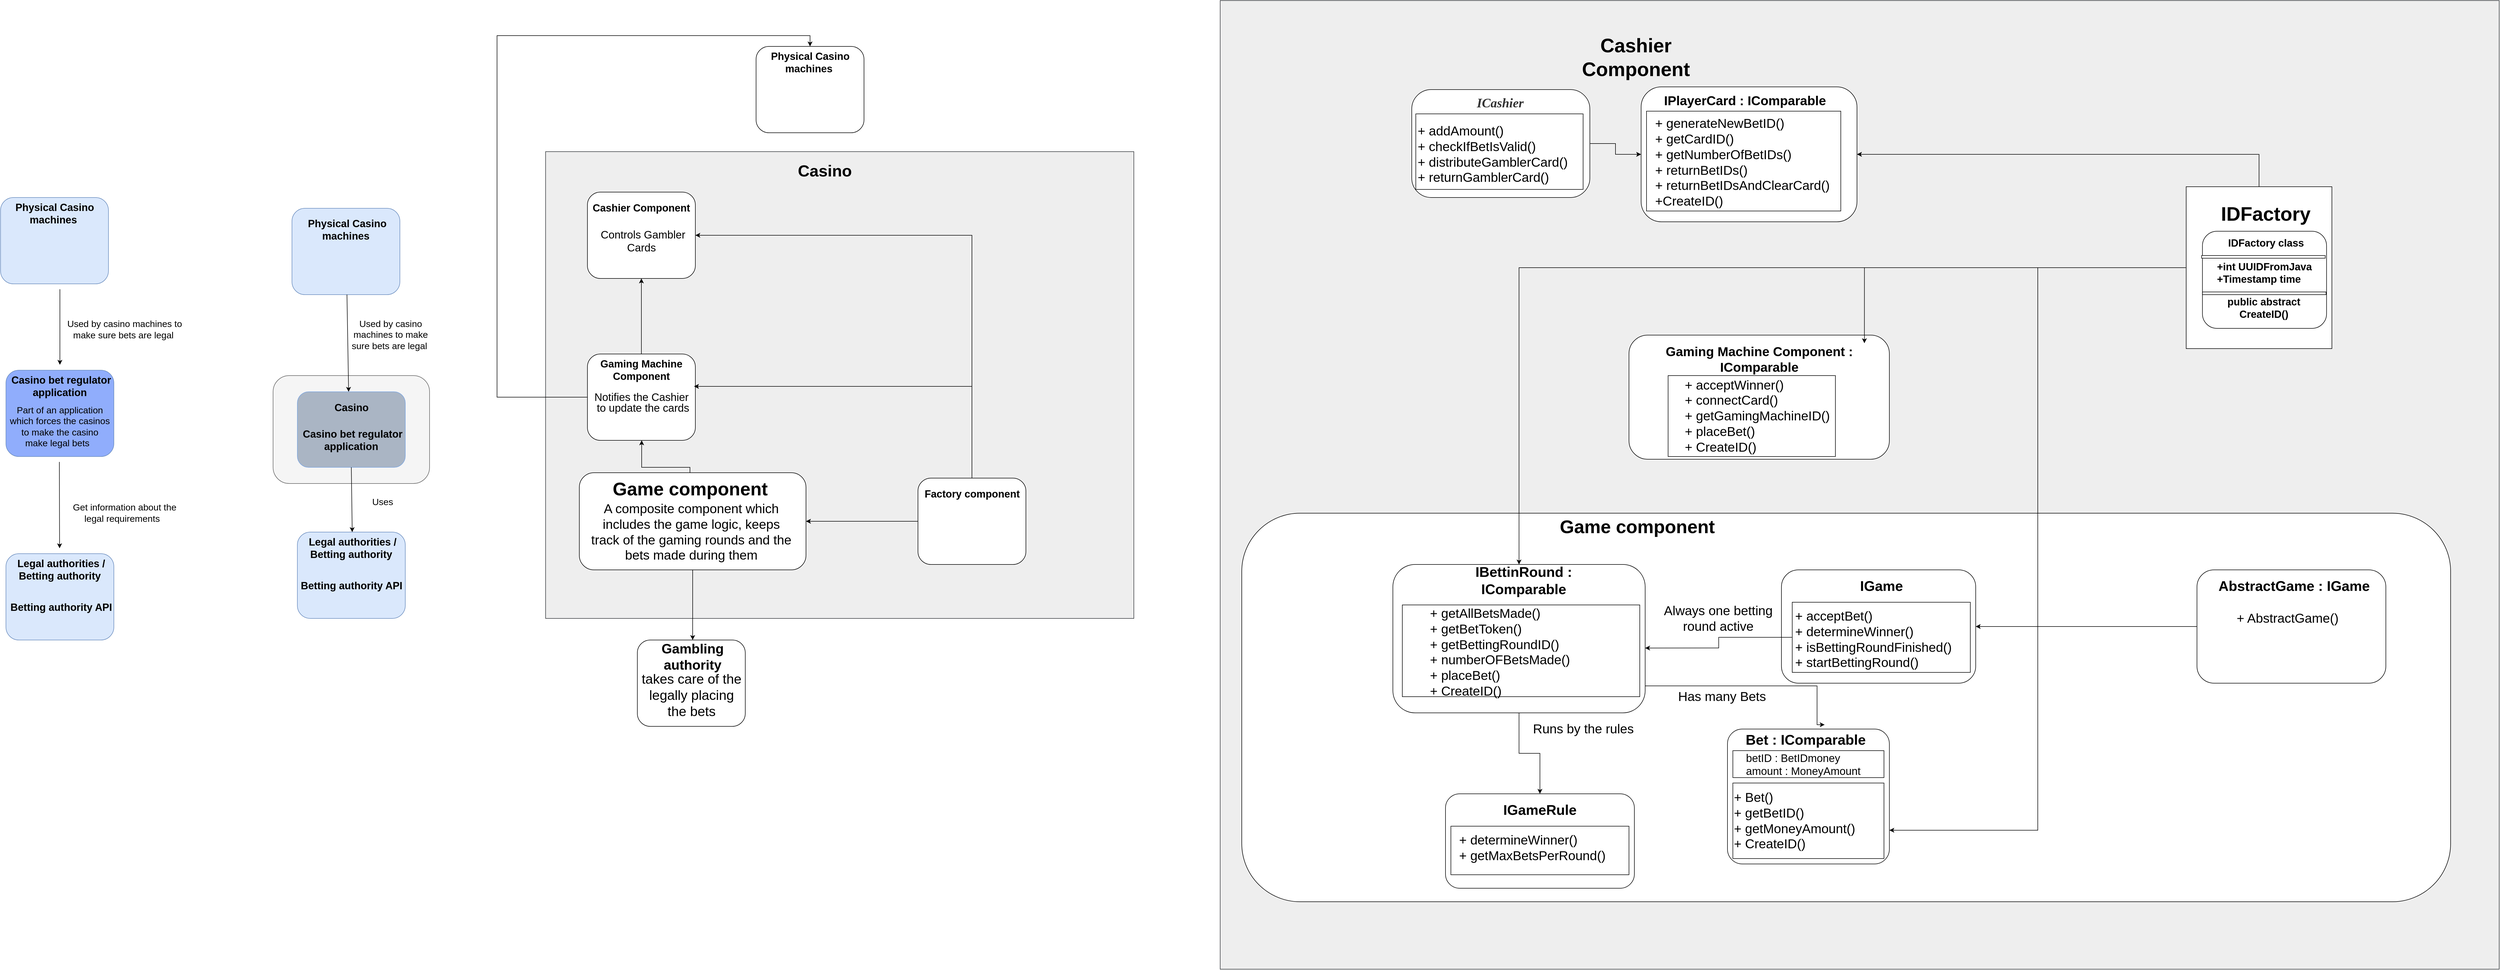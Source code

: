 <mxfile version="12.9.1"><diagram id="4Bdni1rd2levdif2QlFp" name="Page-1"><mxGraphModel dx="3205" dy="-295" grid="1" gridSize="10" guides="1" tooltips="1" connect="1" arrows="1" fold="1" page="1" pageScale="1" pageWidth="850" pageHeight="1100" math="0" shadow="0"><root><mxCell id="0"/><mxCell id="1" parent="0"/><mxCell id="pl0HVkpheNDUxdpAYGj1-101" value="" style="rounded=0;whiteSpace=wrap;html=1;shadow=0;fillColor=#eeeeee;strokeColor=#36393d;" parent="1" vertex="1"><mxGeometry x="5550" y="3240" width="2370" height="1795" as="geometry"/></mxCell><mxCell id="pl0HVkpheNDUxdpAYGj1-102" value="" style="rounded=1;whiteSpace=wrap;html=1;" parent="1" vertex="1"><mxGeometry x="6307.5" y="3860" width="482.5" height="230" as="geometry"/></mxCell><mxCell id="pl0HVkpheNDUxdpAYGj1-104" value="" style="rounded=1;whiteSpace=wrap;html=1;" parent="1" vertex="1"><mxGeometry x="5590" y="4190" width="2240" height="720" as="geometry"/></mxCell><mxCell id="EyfaG_tgmD-W5v3DL5Vo-7" style="edgeStyle=orthogonalEdgeStyle;rounded=0;orthogonalLoop=1;jettySize=auto;html=1;entryX=1;entryY=0.75;entryDx=0;entryDy=0;" edge="1" parent="1" source="pl0HVkpheNDUxdpAYGj1-108" target="pl0HVkpheNDUxdpAYGj1-136"><mxGeometry relative="1" as="geometry"/></mxCell><mxCell id="EyfaG_tgmD-W5v3DL5Vo-8" style="edgeStyle=orthogonalEdgeStyle;rounded=0;orthogonalLoop=1;jettySize=auto;html=1;exitX=0;exitY=0.5;exitDx=0;exitDy=0;" edge="1" parent="1" source="pl0HVkpheNDUxdpAYGj1-108" target="pl0HVkpheNDUxdpAYGj1-153"><mxGeometry relative="1" as="geometry"/></mxCell><mxCell id="EyfaG_tgmD-W5v3DL5Vo-9" style="edgeStyle=orthogonalEdgeStyle;rounded=0;orthogonalLoop=1;jettySize=auto;html=1;exitX=0;exitY=0.5;exitDx=0;exitDy=0;entryX=1;entryY=0;entryDx=0;entryDy=0;" edge="1" parent="1" source="pl0HVkpheNDUxdpAYGj1-108" target="pl0HVkpheNDUxdpAYGj1-169"><mxGeometry relative="1" as="geometry"/></mxCell><mxCell id="EyfaG_tgmD-W5v3DL5Vo-25" style="edgeStyle=orthogonalEdgeStyle;rounded=0;orthogonalLoop=1;jettySize=auto;html=1;exitX=0.5;exitY=0;exitDx=0;exitDy=0;entryX=1;entryY=0.5;entryDx=0;entryDy=0;" edge="1" parent="1" source="pl0HVkpheNDUxdpAYGj1-108" target="pl0HVkpheNDUxdpAYGj1-109"><mxGeometry relative="1" as="geometry"/></mxCell><mxCell id="pl0HVkpheNDUxdpAYGj1-108" value="" style="rounded=0;whiteSpace=wrap;html=1;" parent="1" vertex="1"><mxGeometry x="7340" y="3585" width="270" height="300" as="geometry"/></mxCell><mxCell id="pl0HVkpheNDUxdpAYGj1-109" value="" style="rounded=1;whiteSpace=wrap;html=1;" parent="1" vertex="1"><mxGeometry x="6330" y="3400" width="400" height="250" as="geometry"/></mxCell><mxCell id="pl0HVkpheNDUxdpAYGj1-110" value="" style="rounded=1;whiteSpace=wrap;html=1;fillColor=#f5f5f5;strokeColor=#666666;fontColor=#333333;" parent="1" vertex="1"><mxGeometry x="3795" y="3935" width="290" height="200" as="geometry"/></mxCell><mxCell id="pl0HVkpheNDUxdpAYGj1-111" value="" style="rounded=0;whiteSpace=wrap;html=1;shadow=0;fillColor=#eeeeee;strokeColor=#36393d;" parent="1" vertex="1"><mxGeometry x="4300" y="3520" width="1090" height="865" as="geometry"/></mxCell><mxCell id="pl0HVkpheNDUxdpAYGj1-112" value="" style="rounded=1;whiteSpace=wrap;html=1;fillColor=#90ADFC;strokeColor=#6c8ebf;" parent="1" vertex="1"><mxGeometry x="3300" y="3925" width="200" height="160" as="geometry"/></mxCell><mxCell id="pl0HVkpheNDUxdpAYGj1-113" value="&lt;span style=&quot;font-size: 17px&quot;&gt;Part of an application which forces the casinos to make the casino make legal bets&amp;nbsp;&amp;nbsp;&lt;/span&gt;" style="text;html=1;strokeColor=none;fillColor=none;align=center;verticalAlign=middle;whiteSpace=wrap;rounded=0;" parent="1" vertex="1"><mxGeometry x="3305" y="3985" width="190" height="90" as="geometry"/></mxCell><mxCell id="pl0HVkpheNDUxdpAYGj1-114" value="&lt;font style=&quot;font-size: 19px&quot;&gt;&lt;b&gt;Casino bet regulator application&amp;nbsp;&lt;/b&gt;&lt;/font&gt;" style="text;html=1;strokeColor=none;fillColor=none;align=center;verticalAlign=middle;whiteSpace=wrap;rounded=0;" parent="1" vertex="1"><mxGeometry x="3305" y="3925" width="195" height="60" as="geometry"/></mxCell><mxCell id="pl0HVkpheNDUxdpAYGj1-115" value="" style="rounded=1;whiteSpace=wrap;html=1;fillColor=#dae8fc;strokeColor=#6c8ebf;" parent="1" vertex="1"><mxGeometry x="3290" y="3605" width="200" height="160" as="geometry"/></mxCell><mxCell id="pl0HVkpheNDUxdpAYGj1-116" value="&lt;b style=&quot;font-size: 19px&quot;&gt;Physical Casino &lt;/b&gt;&lt;span style=&quot;font-size: 19px&quot;&gt;&lt;b&gt;machines&lt;/b&gt;&lt;/span&gt;&lt;b style=&quot;font-size: 19px&quot;&gt;&amp;nbsp;&lt;/b&gt;" style="text;html=1;strokeColor=none;fillColor=none;align=center;verticalAlign=middle;whiteSpace=wrap;rounded=0;" parent="1" vertex="1"><mxGeometry x="3292.5" y="3605" width="195" height="60" as="geometry"/></mxCell><mxCell id="pl0HVkpheNDUxdpAYGj1-117" value="" style="rounded=1;whiteSpace=wrap;html=1;fillColor=#dae8fc;strokeColor=#6c8ebf;" parent="1" vertex="1"><mxGeometry x="3300" y="4265" width="200" height="160" as="geometry"/></mxCell><mxCell id="pl0HVkpheNDUxdpAYGj1-118" value="&lt;b style=&quot;font-size: 19px&quot;&gt;Legal &lt;/b&gt;&lt;span style=&quot;font-size: 19px&quot;&gt;&lt;b&gt;authorities&lt;/b&gt;&lt;/span&gt;&lt;b style=&quot;font-size: 19px&quot;&gt;&amp;nbsp;/ Betting authority&amp;nbsp;&lt;/b&gt;" style="text;html=1;strokeColor=none;fillColor=none;align=center;verticalAlign=middle;whiteSpace=wrap;rounded=0;" parent="1" vertex="1"><mxGeometry x="3305" y="4265" width="195" height="60" as="geometry"/></mxCell><mxCell id="pl0HVkpheNDUxdpAYGj1-119" value="" style="endArrow=classic;html=1;" parent="1" edge="1"><mxGeometry width="50" height="50" relative="1" as="geometry"><mxPoint x="3399" y="4095" as="sourcePoint"/><mxPoint x="3399.41" y="4255" as="targetPoint"/></mxGeometry></mxCell><mxCell id="pl0HVkpheNDUxdpAYGj1-120" value="&lt;span style=&quot;font-size: 17px&quot;&gt;Get information about the legal requirements&amp;nbsp;&amp;nbsp;&lt;/span&gt;" style="text;html=1;strokeColor=none;fillColor=none;align=center;verticalAlign=middle;whiteSpace=wrap;rounded=0;" parent="1" vertex="1"><mxGeometry x="3410" y="4145" width="220" height="90" as="geometry"/></mxCell><mxCell id="pl0HVkpheNDUxdpAYGj1-121" value="" style="endArrow=classic;html=1;" parent="1" edge="1"><mxGeometry width="50" height="50" relative="1" as="geometry"><mxPoint x="3400" y="3775" as="sourcePoint"/><mxPoint x="3400" y="3915" as="targetPoint"/></mxGeometry></mxCell><mxCell id="pl0HVkpheNDUxdpAYGj1-122" value="&lt;span style=&quot;font-size: 17px&quot;&gt;Used by casino machines to make sure bets are legal&amp;nbsp;&lt;/span&gt;" style="text;html=1;strokeColor=none;fillColor=none;align=center;verticalAlign=middle;whiteSpace=wrap;rounded=0;" parent="1" vertex="1"><mxGeometry x="3410" y="3805" width="220" height="90" as="geometry"/></mxCell><mxCell id="pl0HVkpheNDUxdpAYGj1-123" value="" style="rounded=1;whiteSpace=wrap;html=1;fillColor=#dae8fc;strokeColor=#6c8ebf;" parent="1" vertex="1"><mxGeometry x="3830" y="3625" width="200" height="160" as="geometry"/></mxCell><mxCell id="pl0HVkpheNDUxdpAYGj1-124" value="&lt;b style=&quot;font-size: 19px&quot;&gt;Physical Casino &lt;/b&gt;&lt;span style=&quot;font-size: 19px&quot;&gt;&lt;b&gt;machines&lt;/b&gt;&lt;/span&gt;&lt;b style=&quot;font-size: 19px&quot;&gt;&amp;nbsp;&lt;/b&gt;" style="text;html=1;strokeColor=none;fillColor=none;align=center;verticalAlign=middle;whiteSpace=wrap;rounded=0;" parent="1" vertex="1"><mxGeometry x="3835" y="3635" width="195" height="60" as="geometry"/></mxCell><mxCell id="pl0HVkpheNDUxdpAYGj1-125" value="" style="rounded=1;whiteSpace=wrap;html=1;fillColor=#dae8fc;strokeColor=#6c8ebf;" parent="1" vertex="1"><mxGeometry x="3840" y="4225" width="200" height="160" as="geometry"/></mxCell><mxCell id="pl0HVkpheNDUxdpAYGj1-126" value="&lt;b style=&quot;font-size: 19px&quot;&gt;Legal &lt;/b&gt;&lt;span style=&quot;font-size: 19px&quot;&gt;&lt;b&gt;authorities&lt;/b&gt;&lt;/span&gt;&lt;b style=&quot;font-size: 19px&quot;&gt;&amp;nbsp;/ Betting authority&amp;nbsp;&lt;/b&gt;" style="text;html=1;strokeColor=none;fillColor=none;align=center;verticalAlign=middle;whiteSpace=wrap;rounded=0;" parent="1" vertex="1"><mxGeometry x="3845" y="4225" width="195" height="60" as="geometry"/></mxCell><mxCell id="pl0HVkpheNDUxdpAYGj1-127" value="" style="endArrow=classic;html=1;" parent="1" edge="1"><mxGeometry width="50" height="50" relative="1" as="geometry"><mxPoint x="3931.91" y="3785" as="sourcePoint"/><mxPoint x="3935" y="3965" as="targetPoint"/></mxGeometry></mxCell><mxCell id="pl0HVkpheNDUxdpAYGj1-128" value="&lt;span style=&quot;font-size: 17px&quot;&gt;Used by casino machines to make sure bets are legal&amp;nbsp;&lt;/span&gt;" style="text;html=1;strokeColor=none;fillColor=none;align=center;verticalAlign=middle;whiteSpace=wrap;rounded=0;" parent="1" vertex="1"><mxGeometry x="3927.5" y="3815" width="170" height="90" as="geometry"/></mxCell><mxCell id="pl0HVkpheNDUxdpAYGj1-129" value="" style="rounded=1;whiteSpace=wrap;html=1;fillColor=#AAB5C4;strokeColor=#7FA7E0;" parent="1" vertex="1"><mxGeometry x="3840" y="3965" width="200" height="140" as="geometry"/></mxCell><mxCell id="pl0HVkpheNDUxdpAYGj1-130" value="&lt;span style=&quot;font-size: 19px&quot;&gt;&lt;b&gt;Casino&lt;/b&gt;&lt;/span&gt;" style="text;html=1;strokeColor=none;fillColor=none;align=center;verticalAlign=middle;whiteSpace=wrap;rounded=0;" parent="1" vertex="1"><mxGeometry x="3842.5" y="3965" width="195" height="60" as="geometry"/></mxCell><mxCell id="pl0HVkpheNDUxdpAYGj1-131" value="&lt;span style=&quot;font-size: 19px&quot;&gt;&lt;b&gt;Betting authority API&lt;/b&gt;&lt;/span&gt;" style="text;html=1;strokeColor=none;fillColor=none;align=center;verticalAlign=middle;whiteSpace=wrap;rounded=0;" parent="1" vertex="1"><mxGeometry x="3842.5" y="4295" width="195" height="60" as="geometry"/></mxCell><mxCell id="pl0HVkpheNDUxdpAYGj1-132" value="" style="endArrow=classic;html=1;exitX=0.5;exitY=1;exitDx=0;exitDy=0;" parent="1" source="pl0HVkpheNDUxdpAYGj1-129" edge="1"><mxGeometry width="50" height="50" relative="1" as="geometry"><mxPoint x="3942" y="4125" as="sourcePoint"/><mxPoint x="3941.67" y="4225" as="targetPoint"/></mxGeometry></mxCell><mxCell id="pl0HVkpheNDUxdpAYGj1-133" value="&lt;span style=&quot;font-size: 17px&quot;&gt;Uses&amp;nbsp;&lt;/span&gt;" style="text;html=1;strokeColor=none;fillColor=none;align=center;verticalAlign=middle;whiteSpace=wrap;rounded=0;" parent="1" vertex="1"><mxGeometry x="3927.5" y="4135" width="145" height="70" as="geometry"/></mxCell><mxCell id="pl0HVkpheNDUxdpAYGj1-134" value="" style="rounded=1;whiteSpace=wrap;html=1;" parent="1" vertex="1"><mxGeometry x="4690" y="3325" width="200" height="160" as="geometry"/></mxCell><mxCell id="pl0HVkpheNDUxdpAYGj1-135" value="&lt;b style=&quot;font-size: 19px&quot;&gt;Physical Casino &lt;/b&gt;&lt;span style=&quot;font-size: 19px&quot;&gt;&lt;b&gt;machines&lt;/b&gt;&lt;/span&gt;&lt;b style=&quot;font-size: 19px&quot;&gt;&amp;nbsp;&lt;/b&gt;" style="text;html=1;strokeColor=none;fillColor=none;align=center;verticalAlign=middle;whiteSpace=wrap;rounded=0;" parent="1" vertex="1"><mxGeometry x="4692.5" y="3325" width="195" height="60" as="geometry"/></mxCell><mxCell id="pl0HVkpheNDUxdpAYGj1-136" value="" style="rounded=1;whiteSpace=wrap;html=1;arcSize=11;" parent="1" vertex="1"><mxGeometry x="6490" y="4590" width="300" height="250" as="geometry"/></mxCell><mxCell id="pl0HVkpheNDUxdpAYGj1-137" value="&lt;span style=&quot;font-size: 26px&quot;&gt;&lt;b&gt;Bet : IComparable&lt;/b&gt;&lt;/span&gt;" style="text;html=1;strokeColor=none;fillColor=none;align=center;verticalAlign=middle;whiteSpace=wrap;rounded=0;" parent="1" vertex="1"><mxGeometry x="6490" y="4580" width="290" height="60" as="geometry"/></mxCell><mxCell id="pl0HVkpheNDUxdpAYGj1-202" value="" style="edgeStyle=orthogonalEdgeStyle;rounded=0;orthogonalLoop=1;jettySize=auto;html=1;entryX=0.5;entryY=0;entryDx=0;entryDy=0;" parent="1" source="pl0HVkpheNDUxdpAYGj1-138" target="pl0HVkpheNDUxdpAYGj1-135" edge="1"><mxGeometry relative="1" as="geometry"><mxPoint x="4250" y="3975" as="targetPoint"/><Array as="points"><mxPoint x="4210" y="3975"/><mxPoint x="4210" y="3305"/><mxPoint x="4790" y="3305"/></Array></mxGeometry></mxCell><mxCell id="pl0HVkpheNDUxdpAYGj1-138" value="" style="rounded=1;whiteSpace=wrap;html=1;" parent="1" vertex="1"><mxGeometry x="4377.5" y="3895" width="200" height="160" as="geometry"/></mxCell><mxCell id="pl0HVkpheNDUxdpAYGj1-139" style="edgeStyle=orthogonalEdgeStyle;rounded=0;orthogonalLoop=1;jettySize=auto;html=1;exitX=0.5;exitY=0;exitDx=0;exitDy=0;entryX=0.5;entryY=1;entryDx=0;entryDy=0;" parent="1" source="pl0HVkpheNDUxdpAYGj1-140" target="pl0HVkpheNDUxdpAYGj1-141" edge="1"><mxGeometry relative="1" as="geometry"/></mxCell><mxCell id="pl0HVkpheNDUxdpAYGj1-140" value="&lt;span style=&quot;font-size: 19px&quot;&gt;&lt;b&gt;Gaming Machine Component&lt;br&gt;&lt;/b&gt;&lt;/span&gt;" style="text;html=1;strokeColor=none;fillColor=none;align=center;verticalAlign=middle;whiteSpace=wrap;rounded=0;" parent="1" vertex="1"><mxGeometry x="4380" y="3895" width="195" height="60" as="geometry"/></mxCell><mxCell id="pl0HVkpheNDUxdpAYGj1-141" value="" style="rounded=1;whiteSpace=wrap;html=1;" parent="1" vertex="1"><mxGeometry x="4377.5" y="3595" width="200" height="160" as="geometry"/></mxCell><mxCell id="pl0HVkpheNDUxdpAYGj1-142" value="&lt;span style=&quot;font-size: 19px&quot;&gt;&lt;b&gt;Cashier Component&lt;br&gt;&lt;/b&gt;&lt;/span&gt;" style="text;html=1;strokeColor=none;fillColor=none;align=center;verticalAlign=middle;whiteSpace=wrap;rounded=0;" parent="1" vertex="1"><mxGeometry x="4380" y="3595" width="195" height="60" as="geometry"/></mxCell><mxCell id="pl0HVkpheNDUxdpAYGj1-143" style="edgeStyle=orthogonalEdgeStyle;rounded=0;orthogonalLoop=1;jettySize=auto;html=1;entryX=0.5;entryY=0;entryDx=0;entryDy=0;" parent="1" source="pl0HVkpheNDUxdpAYGj1-144" target="pl0HVkpheNDUxdpAYGj1-149" edge="1"><mxGeometry relative="1" as="geometry"/></mxCell><mxCell id="pl0HVkpheNDUxdpAYGj1-144" value="" style="rounded=1;whiteSpace=wrap;html=1;" parent="1" vertex="1"><mxGeometry x="4362.5" y="4115" width="420" height="180" as="geometry"/></mxCell><mxCell id="pl0HVkpheNDUxdpAYGj1-145" style="edgeStyle=orthogonalEdgeStyle;rounded=0;orthogonalLoop=1;jettySize=auto;html=1;exitX=0.5;exitY=0;exitDx=0;exitDy=0;" parent="1" source="pl0HVkpheNDUxdpAYGj1-146" target="pl0HVkpheNDUxdpAYGj1-138" edge="1"><mxGeometry relative="1" as="geometry"><Array as="points"><mxPoint x="4568" y="4105"/><mxPoint x="4478" y="4105"/></Array></mxGeometry></mxCell><mxCell id="pl0HVkpheNDUxdpAYGj1-146" value="&lt;b&gt;&lt;font style=&quot;font-size: 34px&quot;&gt;Game component&lt;/font&gt;&lt;br&gt;&lt;/b&gt;" style="text;html=1;strokeColor=none;fillColor=none;align=center;verticalAlign=middle;whiteSpace=wrap;rounded=0;" parent="1" vertex="1"><mxGeometry x="4342.5" y="4115" width="450" height="60" as="geometry"/></mxCell><mxCell id="pl0HVkpheNDUxdpAYGj1-147" value="&lt;font style=&quot;font-size: 20px ; line-height: 90%&quot;&gt;Notifies the Cashier&amp;nbsp;&lt;br&gt;to update the cards&lt;/font&gt;" style="text;html=1;align=center;verticalAlign=middle;resizable=0;points=[];autosize=1;" parent="1" vertex="1"><mxGeometry x="4380" y="3965" width="200" height="40" as="geometry"/></mxCell><mxCell id="pl0HVkpheNDUxdpAYGj1-148" value="" style="rounded=1;whiteSpace=wrap;html=1;" parent="1" vertex="1"><mxGeometry x="4470" y="4425" width="200" height="160" as="geometry"/></mxCell><mxCell id="pl0HVkpheNDUxdpAYGj1-149" value="&lt;b&gt;&lt;font style=&quot;font-size: 25px&quot;&gt;Gambling authority&lt;/font&gt;&lt;/b&gt;" style="text;html=1;strokeColor=none;fillColor=none;align=center;verticalAlign=middle;whiteSpace=wrap;rounded=0;" parent="1" vertex="1"><mxGeometry x="4475" y="4425" width="195" height="60" as="geometry"/></mxCell><mxCell id="pl0HVkpheNDUxdpAYGj1-150" value="&lt;span style=&quot;font-size: 25px&quot;&gt;takes care of the&lt;br&gt;legally placing&lt;br&gt;the bets&lt;br&gt;&lt;/span&gt;" style="text;html=1;align=center;" parent="1" vertex="1"><mxGeometry x="4470" y="4475" width="200" height="30" as="geometry"/></mxCell><mxCell id="pl0HVkpheNDUxdpAYGj1-151" style="edgeStyle=orthogonalEdgeStyle;rounded=0;orthogonalLoop=1;jettySize=auto;html=1;entryX=0.621;entryY=0.033;entryDx=0;entryDy=0;entryPerimeter=0;" parent="1" source="pl0HVkpheNDUxdpAYGj1-153" target="pl0HVkpheNDUxdpAYGj1-137" edge="1"><mxGeometry relative="1" as="geometry"><Array as="points"><mxPoint x="6656" y="4510"/></Array></mxGeometry></mxCell><mxCell id="pl0HVkpheNDUxdpAYGj1-152" style="edgeStyle=orthogonalEdgeStyle;rounded=0;orthogonalLoop=1;jettySize=auto;html=1;" parent="1" source="pl0HVkpheNDUxdpAYGj1-153" target="pl0HVkpheNDUxdpAYGj1-186" edge="1"><mxGeometry relative="1" as="geometry"/></mxCell><mxCell id="pl0HVkpheNDUxdpAYGj1-153" value="" style="rounded=1;whiteSpace=wrap;html=1;" parent="1" vertex="1"><mxGeometry x="5870" y="4285" width="467.5" height="275" as="geometry"/></mxCell><mxCell id="pl0HVkpheNDUxdpAYGj1-154" value="&lt;b&gt;&lt;font style=&quot;font-size: 26px&quot;&gt;IBettinRound : IComparable&lt;/font&gt;&lt;br&gt;&lt;/b&gt;" style="text;html=1;strokeColor=none;fillColor=none;align=center;verticalAlign=middle;whiteSpace=wrap;rounded=0;" parent="1" vertex="1"><mxGeometry x="6015" y="4285" width="195" height="60" as="geometry"/></mxCell><mxCell id="pl0HVkpheNDUxdpAYGj1-155" style="edgeStyle=orthogonalEdgeStyle;rounded=0;orthogonalLoop=1;jettySize=auto;html=1;exitX=0.5;exitY=1;exitDx=0;exitDy=0;" parent="1" source="pl0HVkpheNDUxdpAYGj1-178" target="pl0HVkpheNDUxdpAYGj1-178" edge="1"><mxGeometry relative="1" as="geometry"/></mxCell><mxCell id="pl0HVkpheNDUxdpAYGj1-156" value="&lt;b&gt;&lt;font style=&quot;font-size: 30px&quot;&gt;Casino&lt;/font&gt;&lt;/b&gt;" style="text;html=1;strokeColor=none;fillColor=none;align=center;verticalAlign=middle;whiteSpace=wrap;rounded=0;" parent="1" vertex="1"><mxGeometry x="4720" y="3525" width="195" height="60" as="geometry"/></mxCell><mxCell id="pl0HVkpheNDUxdpAYGj1-157" value="&lt;font style=&quot;font-size: 19px&quot;&gt;&lt;b&gt;Casino bet regulator application&amp;nbsp;&lt;/b&gt;&lt;/font&gt;" style="text;html=1;strokeColor=none;fillColor=none;align=center;verticalAlign=middle;whiteSpace=wrap;rounded=0;" parent="1" vertex="1"><mxGeometry x="3830" y="4035" width="225" height="40" as="geometry"/></mxCell><mxCell id="pl0HVkpheNDUxdpAYGj1-158" value="&lt;span style=&quot;font-size: 19px&quot;&gt;&lt;b&gt;Betting authority API&lt;/b&gt;&lt;/span&gt;" style="text;html=1;strokeColor=none;fillColor=none;align=center;verticalAlign=middle;whiteSpace=wrap;rounded=0;" parent="1" vertex="1"><mxGeometry x="3305" y="4335" width="195" height="60" as="geometry"/></mxCell><mxCell id="pl0HVkpheNDUxdpAYGj1-159" style="edgeStyle=orthogonalEdgeStyle;rounded=0;orthogonalLoop=1;jettySize=auto;html=1;entryX=0;entryY=0.5;entryDx=0;entryDy=0;" parent="1" source="pl0HVkpheNDUxdpAYGj1-160" target="pl0HVkpheNDUxdpAYGj1-109" edge="1"><mxGeometry relative="1" as="geometry"/></mxCell><mxCell id="pl0HVkpheNDUxdpAYGj1-160" value="" style="rounded=1;whiteSpace=wrap;html=1;arcSize=18;" parent="1" vertex="1"><mxGeometry x="5905" y="3405" width="330" height="200" as="geometry"/></mxCell><mxCell id="pl0HVkpheNDUxdpAYGj1-161" value="&lt;span style=&quot;color: rgb(51 , 51 , 51) ; font-style: italic ; white-space: nowrap ; background-color: rgb(255 , 255 , 255)&quot;&gt;&lt;font face=&quot;Verdana&quot; style=&quot;font-size: 24px&quot;&gt;&lt;b&gt;ICashier&lt;/b&gt;&lt;/font&gt;&lt;/span&gt;" style="text;html=1;strokeColor=none;fillColor=none;align=center;verticalAlign=middle;whiteSpace=wrap;rounded=0;" parent="1" vertex="1"><mxGeometry x="5980" y="3405" width="177.5" height="50" as="geometry"/></mxCell><mxCell id="pl0HVkpheNDUxdpAYGj1-162" value="&lt;b&gt;&lt;font style=&quot;font-size: 36px&quot;&gt;Cashier Component&lt;/font&gt;&lt;br&gt;&lt;/b&gt;" style="text;html=1;strokeColor=none;fillColor=none;align=center;verticalAlign=middle;whiteSpace=wrap;rounded=0;" parent="1" vertex="1"><mxGeometry x="6222.5" y="3315" width="195" height="60" as="geometry"/></mxCell><mxCell id="pl0HVkpheNDUxdpAYGj1-163" value="&lt;font style=&quot;font-size: 24px&quot;&gt;&lt;b&gt;IPlayerCard : IComparable&lt;/b&gt;&lt;/font&gt;" style="text;html=1;align=center;" parent="1" vertex="1"><mxGeometry x="6438.13" y="3405" width="167.5" height="50" as="geometry"/></mxCell><mxCell id="pl0HVkpheNDUxdpAYGj1-164" value="&lt;span style=&quot;font-size: 20px&quot;&gt;Controls Gambler &lt;br&gt;Cards&amp;nbsp;&lt;/span&gt;" style="text;html=1;align=center;verticalAlign=middle;resizable=0;points=[];autosize=1;" parent="1" vertex="1"><mxGeometry x="4395" y="3665" width="170" height="40" as="geometry"/></mxCell><mxCell id="pl0HVkpheNDUxdpAYGj1-165" value="" style="rounded=1;whiteSpace=wrap;html=1;arcSize=0;" parent="1" vertex="1"><mxGeometry x="5912.5" y="3450" width="310" height="140" as="geometry"/></mxCell><mxCell id="pl0HVkpheNDUxdpAYGj1-166" value="&lt;font style=&quot;font-size: 24px&quot;&gt;+ addAmount()&lt;br&gt;+ checkIfBetIsValid()&lt;br&gt;+ distributeGamblerCard()&lt;br&gt;+ returnGamblerCard()&lt;/font&gt;" style="text;html=1;strokeColor=none;fillColor=none;align=left;verticalAlign=middle;whiteSpace=wrap;rounded=0;" parent="1" vertex="1"><mxGeometry x="5913.75" y="3450" width="310" height="150" as="geometry"/></mxCell><mxCell id="pl0HVkpheNDUxdpAYGj1-167" value="" style="rounded=0;whiteSpace=wrap;html=1;" parent="1" vertex="1"><mxGeometry x="6340" y="3445" width="360" height="185" as="geometry"/></mxCell><mxCell id="pl0HVkpheNDUxdpAYGj1-168" value="&lt;font style=&quot;font-size: 24px&quot;&gt;+ generateNewBetID()&lt;br&gt;+ getCardID()&lt;br&gt;+ getNumberOfBetIDs()&lt;br&gt;+ returnBetIDs()&lt;br&gt;+ returnBetIDsAndClearCard()&lt;br&gt;+CreateID()&lt;br&gt;&lt;/font&gt;" style="text;html=1;strokeColor=none;fillColor=none;align=left;verticalAlign=middle;whiteSpace=wrap;rounded=0;" parent="1" vertex="1"><mxGeometry x="6353.75" y="3470" width="356.25" height="140" as="geometry"/></mxCell><mxCell id="pl0HVkpheNDUxdpAYGj1-169" value="&lt;b&gt;&lt;font style=&quot;font-size: 24px&quot;&gt;Gaming Machine Component : IComparable&lt;/font&gt;&lt;br&gt;&lt;/b&gt;" style="text;html=1;strokeColor=none;fillColor=none;align=center;verticalAlign=middle;whiteSpace=wrap;rounded=0;" parent="1" vertex="1"><mxGeometry x="6353.75" y="3875" width="390" height="60" as="geometry"/></mxCell><mxCell id="pl0HVkpheNDUxdpAYGj1-170" value="" style="rounded=0;whiteSpace=wrap;html=1;" parent="1" vertex="1"><mxGeometry x="6380" y="3935" width="310" height="150" as="geometry"/></mxCell><mxCell id="pl0HVkpheNDUxdpAYGj1-171" value="&lt;font style=&quot;font-size: 24px&quot;&gt;+ acceptWinner()&lt;br&gt;+ connectCard()&lt;br&gt;+ getGamingMachineID()&lt;br&gt;+ placeBet()&lt;br&gt;+ CreateID()&lt;br&gt;&lt;/font&gt;" style="text;html=1;align=left;verticalAlign=middle;resizable=0;points=[];autosize=1;" parent="1" vertex="1"><mxGeometry x="6408.75" y="3960" width="280" height="100" as="geometry"/></mxCell><mxCell id="pl0HVkpheNDUxdpAYGj1-172" value="&lt;b&gt;&lt;font style=&quot;font-size: 34px&quot;&gt;Game component&lt;/font&gt;&lt;br&gt;&lt;/b&gt;" style="text;html=1;strokeColor=none;fillColor=none;align=center;verticalAlign=middle;whiteSpace=wrap;rounded=0;" parent="1" vertex="1"><mxGeometry x="6097.5" y="4185" width="450" height="60" as="geometry"/></mxCell><mxCell id="pl0HVkpheNDUxdpAYGj1-173" value="&lt;div style=&quot;box-sizing: border-box ; font-family: &amp;#34;segoe ui&amp;#34; , , &amp;#34;apple color emoji&amp;#34; , &amp;#34;segoe ui emoji&amp;#34; , sans-serif&quot;&gt;&lt;font style=&quot;font-size: 24px&quot;&gt;A composite component which includes the game logic, keeps track of the gaming rounds and the bets made during them&lt;/font&gt;&lt;/div&gt;" style="text;html=1;strokeColor=none;fillColor=none;align=center;verticalAlign=middle;whiteSpace=wrap;rounded=0;" parent="1" vertex="1"><mxGeometry x="4380" y="4175" width="380" height="100" as="geometry"/></mxCell><mxCell id="pl0HVkpheNDUxdpAYGj1-174" value="" style="rounded=0;whiteSpace=wrap;html=1;" parent="1" vertex="1"><mxGeometry x="6500" y="4630" width="280" height="50" as="geometry"/></mxCell><mxCell id="pl0HVkpheNDUxdpAYGj1-175" value="&lt;font style=&quot;font-size: 24px&quot;&gt;+ Bet()&lt;br&gt;+ getBetID()&lt;br&gt;+ getMoneyAmount()&lt;br&gt;+ CreateID()&lt;br&gt;&lt;/font&gt;" style="rounded=0;whiteSpace=wrap;html=1;align=left;" parent="1" vertex="1"><mxGeometry x="6500" y="4690" width="280" height="140" as="geometry"/></mxCell><mxCell id="pl0HVkpheNDUxdpAYGj1-176" value="&lt;div style=&quot;text-align: left ; font-size: 20px&quot;&gt;betID : BetIDmoney&lt;/div&gt;&lt;div style=&quot;text-align: left ; font-size: 20px&quot;&gt;amount : MoneyAmount&lt;br&gt;&lt;/div&gt;" style="text;html=1;align=center;" parent="1" vertex="1"><mxGeometry x="6500" y="4625" width="260" height="65" as="geometry"/></mxCell><mxCell id="pl0HVkpheNDUxdpAYGj1-177" value="" style="rounded=0;whiteSpace=wrap;html=1;" parent="1" vertex="1"><mxGeometry x="5887.5" y="4360" width="440" height="170" as="geometry"/></mxCell><mxCell id="pl0HVkpheNDUxdpAYGj1-178" value="&lt;div style=&quot;text-align: left&quot;&gt;&lt;span style=&quot;font-size: 24px&quot;&gt;+ getAllBetsMade()&lt;/span&gt;&lt;/div&gt;&lt;font style=&quot;font-size: 24px&quot;&gt;&lt;div style=&quot;text-align: left&quot;&gt;&lt;span&gt;+ getBetToken()&lt;/span&gt;&lt;/div&gt;&lt;div style=&quot;text-align: left&quot;&gt;&lt;span&gt;+ getBettingRoundID()&lt;/span&gt;&lt;/div&gt;&lt;div style=&quot;text-align: left&quot;&gt;&lt;span&gt;+ numberOFBetsMade()&lt;/span&gt;&lt;/div&gt;&lt;div style=&quot;text-align: left&quot;&gt;&lt;span&gt;+ placeBet()&lt;br&gt;+ CreateID()&lt;/span&gt;&lt;/div&gt;&lt;/font&gt;" style="text;html=1;align=center;" parent="1" vertex="1"><mxGeometry x="5967.5" y="4355" width="200" height="30" as="geometry"/></mxCell><mxCell id="pl0HVkpheNDUxdpAYGj1-179" value="" style="rounded=1;whiteSpace=wrap;html=1;" parent="1" vertex="1"><mxGeometry x="6590" y="4295" width="360" height="210" as="geometry"/></mxCell><mxCell id="pl0HVkpheNDUxdpAYGj1-180" value="&lt;b&gt;&lt;font style=&quot;font-size: 26px&quot;&gt;IGame&lt;/font&gt;&lt;br&gt;&lt;/b&gt;" style="text;html=1;strokeColor=none;fillColor=none;align=center;verticalAlign=middle;whiteSpace=wrap;rounded=0;" parent="1" vertex="1"><mxGeometry x="6677.5" y="4295" width="195" height="60" as="geometry"/></mxCell><mxCell id="pl0HVkpheNDUxdpAYGj1-181" style="edgeStyle=orthogonalEdgeStyle;rounded=0;orthogonalLoop=1;jettySize=auto;html=1;exitX=0.5;exitY=1;exitDx=0;exitDy=0;" parent="1" source="pl0HVkpheNDUxdpAYGj1-184" target="pl0HVkpheNDUxdpAYGj1-184" edge="1"><mxGeometry relative="1" as="geometry"/></mxCell><mxCell id="pl0HVkpheNDUxdpAYGj1-182" style="edgeStyle=orthogonalEdgeStyle;rounded=0;orthogonalLoop=1;jettySize=auto;html=1;entryX=1;entryY=0.563;entryDx=0;entryDy=0;entryPerimeter=0;" parent="1" source="pl0HVkpheNDUxdpAYGj1-183" target="pl0HVkpheNDUxdpAYGj1-153" edge="1"><mxGeometry relative="1" as="geometry"/></mxCell><mxCell id="pl0HVkpheNDUxdpAYGj1-183" value="" style="rounded=0;whiteSpace=wrap;html=1;" parent="1" vertex="1"><mxGeometry x="6610" y="4355" width="330" height="130" as="geometry"/></mxCell><mxCell id="pl0HVkpheNDUxdpAYGj1-184" value="&lt;div style=&quot;text-align: left&quot;&gt;&lt;font style=&quot;font-size: 24px&quot;&gt;+ acceptBet()&lt;/font&gt;&lt;/div&gt;&lt;div style=&quot;text-align: left&quot;&gt;&lt;font style=&quot;font-size: 24px&quot;&gt;+ determineWinner()&lt;/font&gt;&lt;/div&gt;&lt;div style=&quot;text-align: left&quot;&gt;&lt;font style=&quot;font-size: 24px&quot;&gt;+ isBettingRoundFinished()&lt;/font&gt;&lt;/div&gt;&lt;div style=&quot;text-align: left&quot;&gt;&lt;font style=&quot;font-size: 24px&quot;&gt;+ startBettingRound()&lt;/font&gt;&lt;br&gt;&lt;/div&gt;" style="text;html=1;align=center;" parent="1" vertex="1"><mxGeometry x="6660" y="4360" width="200" height="30" as="geometry"/></mxCell><mxCell id="pl0HVkpheNDUxdpAYGj1-185" value="" style="rounded=1;whiteSpace=wrap;html=1;" parent="1" vertex="1"><mxGeometry x="5967.5" y="4710" width="350" height="175" as="geometry"/></mxCell><mxCell id="pl0HVkpheNDUxdpAYGj1-186" value="&lt;b&gt;&lt;font style=&quot;font-size: 26px&quot;&gt;IGameRule&lt;/font&gt;&lt;br&gt;&lt;/b&gt;" style="text;html=1;strokeColor=none;fillColor=none;align=center;verticalAlign=middle;whiteSpace=wrap;rounded=0;" parent="1" vertex="1"><mxGeometry x="6045" y="4710" width="195" height="60" as="geometry"/></mxCell><mxCell id="pl0HVkpheNDUxdpAYGj1-187" style="edgeStyle=orthogonalEdgeStyle;rounded=0;orthogonalLoop=1;jettySize=auto;html=1;exitX=0.5;exitY=1;exitDx=0;exitDy=0;" parent="1" source="pl0HVkpheNDUxdpAYGj1-189" target="pl0HVkpheNDUxdpAYGj1-189" edge="1"><mxGeometry relative="1" as="geometry"/></mxCell><mxCell id="pl0HVkpheNDUxdpAYGj1-188" value="" style="rounded=0;whiteSpace=wrap;html=1;" parent="1" vertex="1"><mxGeometry x="5977.5" y="4770" width="330" height="90" as="geometry"/></mxCell><mxCell id="pl0HVkpheNDUxdpAYGj1-189" value="&lt;div style=&quot;text-align: left&quot;&gt;&lt;font style=&quot;font-size: 24px&quot;&gt;+ determineWinner()&lt;/font&gt;&lt;/div&gt;&lt;div style=&quot;text-align: left&quot;&gt;&lt;font style=&quot;font-size: 24px&quot;&gt;+ getMaxBetsPerRound()&lt;/font&gt;&lt;br&gt;&lt;/div&gt;" style="text;html=1;align=center;" parent="1" vertex="1"><mxGeometry x="6027.5" y="4775" width="200" height="30" as="geometry"/></mxCell><mxCell id="pl0HVkpheNDUxdpAYGj1-190" value="&lt;font style=&quot;font-size: 24px&quot;&gt;Has many Bets&lt;/font&gt;" style="text;html=1;strokeColor=none;fillColor=none;align=center;verticalAlign=middle;whiteSpace=wrap;rounded=0;" parent="1" vertex="1"><mxGeometry x="6375" y="4520" width="210" height="20" as="geometry"/></mxCell><mxCell id="pl0HVkpheNDUxdpAYGj1-191" value="&lt;font style=&quot;font-size: 24px&quot;&gt;Runs by the rules&lt;/font&gt;" style="text;html=1;strokeColor=none;fillColor=none;align=center;verticalAlign=middle;whiteSpace=wrap;rounded=0;" parent="1" vertex="1"><mxGeometry x="6117.5" y="4580" width="210" height="20" as="geometry"/></mxCell><mxCell id="pl0HVkpheNDUxdpAYGj1-192" value="&lt;span style=&quot;font-size: 24px&quot;&gt;Always one betting round active&lt;/span&gt;" style="text;html=1;strokeColor=none;fillColor=none;align=center;verticalAlign=middle;whiteSpace=wrap;rounded=0;" parent="1" vertex="1"><mxGeometry x="6367.5" y="4375" width="210" height="20" as="geometry"/></mxCell><mxCell id="pl0HVkpheNDUxdpAYGj1-193" value="" style="edgeStyle=orthogonalEdgeStyle;rounded=0;orthogonalLoop=1;jettySize=auto;html=1;entryX=1;entryY=0.5;entryDx=0;entryDy=0;" parent="1" source="pl0HVkpheNDUxdpAYGj1-194" target="pl0HVkpheNDUxdpAYGj1-144" edge="1"><mxGeometry relative="1" as="geometry"><mxPoint x="4910" y="4170" as="targetPoint"/></mxGeometry></mxCell><mxCell id="pl0HVkpheNDUxdpAYGj1-194" value="" style="rounded=1;whiteSpace=wrap;html=1;" parent="1" vertex="1"><mxGeometry x="4990" y="4125" width="200" height="160" as="geometry"/></mxCell><mxCell id="pl0HVkpheNDUxdpAYGj1-195" value="" style="edgeStyle=orthogonalEdgeStyle;rounded=0;orthogonalLoop=1;jettySize=auto;html=1;entryX=1;entryY=0.5;entryDx=0;entryDy=0;" parent="1" source="pl0HVkpheNDUxdpAYGj1-197" target="pl0HVkpheNDUxdpAYGj1-141" edge="1"><mxGeometry relative="1" as="geometry"><mxPoint x="5090" y="4045" as="targetPoint"/><Array as="points"><mxPoint x="5090" y="3675"/></Array></mxGeometry></mxCell><mxCell id="pl0HVkpheNDUxdpAYGj1-196" value="" style="edgeStyle=orthogonalEdgeStyle;rounded=0;orthogonalLoop=1;jettySize=auto;html=1;entryX=1;entryY=1;entryDx=0;entryDy=0;" parent="1" source="pl0HVkpheNDUxdpAYGj1-197" target="pl0HVkpheNDUxdpAYGj1-140" edge="1"><mxGeometry relative="1" as="geometry"><mxPoint x="4912.5" y="4155" as="targetPoint"/><Array as="points"><mxPoint x="5090" y="3955"/></Array></mxGeometry></mxCell><mxCell id="pl0HVkpheNDUxdpAYGj1-197" value="&lt;span style=&quot;font-size: 19px&quot;&gt;&lt;b&gt;Factory&lt;/b&gt;&lt;/span&gt;&lt;b style=&quot;font-size: 19px&quot;&gt;&amp;nbsp;component&lt;/b&gt;" style="text;html=1;strokeColor=none;fillColor=none;align=center;verticalAlign=middle;whiteSpace=wrap;rounded=0;" parent="1" vertex="1"><mxGeometry x="4992.5" y="4125" width="195" height="60" as="geometry"/></mxCell><mxCell id="pl0HVkpheNDUxdpAYGj1-198" value="" style="rounded=1;whiteSpace=wrap;html=1;" parent="1" vertex="1"><mxGeometry x="7370.12" y="3667.5" width="230" height="180" as="geometry"/></mxCell><mxCell id="pl0HVkpheNDUxdpAYGj1-199" value="&lt;span style=&quot;font-size: 19px&quot;&gt;&lt;b&gt;IDFactory&lt;/b&gt;&lt;/span&gt;&lt;b style=&quot;font-size: 19px&quot;&gt;&amp;nbsp;class&lt;/b&gt;" style="text;html=1;strokeColor=none;fillColor=none;align=center;verticalAlign=middle;whiteSpace=wrap;rounded=0;" parent="1" vertex="1"><mxGeometry x="7373.87" y="3655" width="227.5" height="70" as="geometry"/></mxCell><mxCell id="pl0HVkpheNDUxdpAYGj1-200" value="&lt;b&gt;&lt;font style=&quot;font-size: 36px&quot;&gt;IDFactory&lt;/font&gt;&lt;br&gt;&lt;/b&gt;" style="text;html=1;strokeColor=none;fillColor=none;align=center;verticalAlign=middle;whiteSpace=wrap;rounded=0;" parent="1" vertex="1"><mxGeometry x="7390.12" y="3600" width="195" height="70" as="geometry"/></mxCell><mxCell id="EyfaG_tgmD-W5v3DL5Vo-3" value="&lt;span style=&quot;font-size: 19px&quot;&gt;&lt;b&gt;public abstract CreateID()&lt;/b&gt;&lt;/span&gt;" style="text;html=1;strokeColor=none;fillColor=none;align=center;verticalAlign=middle;whiteSpace=wrap;rounded=0;" vertex="1" parent="1"><mxGeometry x="7370.12" y="3775" width="227.5" height="70" as="geometry"/></mxCell><mxCell id="EyfaG_tgmD-W5v3DL5Vo-4" value="&lt;div style=&quot;text-align: left&quot;&gt;&lt;b style=&quot;font-size: 19px&quot;&gt;+int UUIDFromJava&lt;/b&gt;&lt;/div&gt;&lt;span style=&quot;font-size: 19px&quot;&gt;&lt;div style=&quot;text-align: left&quot;&gt;&lt;b&gt;+Timestamp time&lt;/b&gt;&lt;/div&gt;&lt;/span&gt;" style="text;html=1;strokeColor=none;fillColor=none;align=center;verticalAlign=middle;whiteSpace=wrap;rounded=0;" vertex="1" parent="1"><mxGeometry x="7371.37" y="3710" width="227.5" height="70" as="geometry"/></mxCell><mxCell id="EyfaG_tgmD-W5v3DL5Vo-5" value="" style="rounded=0;whiteSpace=wrap;html=1;" vertex="1" parent="1"><mxGeometry x="7368.62" y="3712.5" width="229" height="5" as="geometry"/></mxCell><mxCell id="EyfaG_tgmD-W5v3DL5Vo-6" value="" style="rounded=0;whiteSpace=wrap;html=1;" vertex="1" parent="1"><mxGeometry x="7370.12" y="3780" width="229" height="5" as="geometry"/></mxCell><mxCell id="EyfaG_tgmD-W5v3DL5Vo-19" style="edgeStyle=orthogonalEdgeStyle;rounded=0;orthogonalLoop=1;jettySize=auto;html=1;exitX=0;exitY=0.5;exitDx=0;exitDy=0;entryX=1;entryY=0.5;entryDx=0;entryDy=0;" edge="1" parent="1" source="EyfaG_tgmD-W5v3DL5Vo-10" target="pl0HVkpheNDUxdpAYGj1-179"><mxGeometry relative="1" as="geometry"/></mxCell><mxCell id="EyfaG_tgmD-W5v3DL5Vo-10" value="" style="rounded=1;whiteSpace=wrap;html=1;" vertex="1" parent="1"><mxGeometry x="7360" y="4295" width="350" height="210" as="geometry"/></mxCell><mxCell id="EyfaG_tgmD-W5v3DL5Vo-11" value="&lt;b&gt;&lt;font style=&quot;font-size: 26px&quot;&gt;AbstractGame : IGame&lt;/font&gt;&lt;br&gt;&lt;/b&gt;" style="text;html=1;strokeColor=none;fillColor=none;align=center;verticalAlign=middle;whiteSpace=wrap;rounded=0;" vertex="1" parent="1"><mxGeometry x="7370" y="4295" width="340" height="60" as="geometry"/></mxCell><mxCell id="EyfaG_tgmD-W5v3DL5Vo-12" style="edgeStyle=orthogonalEdgeStyle;rounded=0;orthogonalLoop=1;jettySize=auto;html=1;exitX=0.5;exitY=1;exitDx=0;exitDy=0;" edge="1" parent="1"><mxGeometry relative="1" as="geometry"><mxPoint x="7530" y="4390" as="sourcePoint"/><mxPoint x="7530" y="4390" as="targetPoint"/></mxGeometry></mxCell><mxCell id="EyfaG_tgmD-W5v3DL5Vo-18" value="&lt;font style=&quot;font-size: 24px&quot;&gt;+ AbstractGame()&lt;br&gt;&lt;/font&gt;" style="text;html=1;strokeColor=none;fillColor=none;align=center;verticalAlign=middle;whiteSpace=wrap;rounded=0;" vertex="1" parent="1"><mxGeometry x="7387.62" y="4355" width="280" height="60" as="geometry"/></mxCell></root></mxGraphModel></diagram></mxfile>